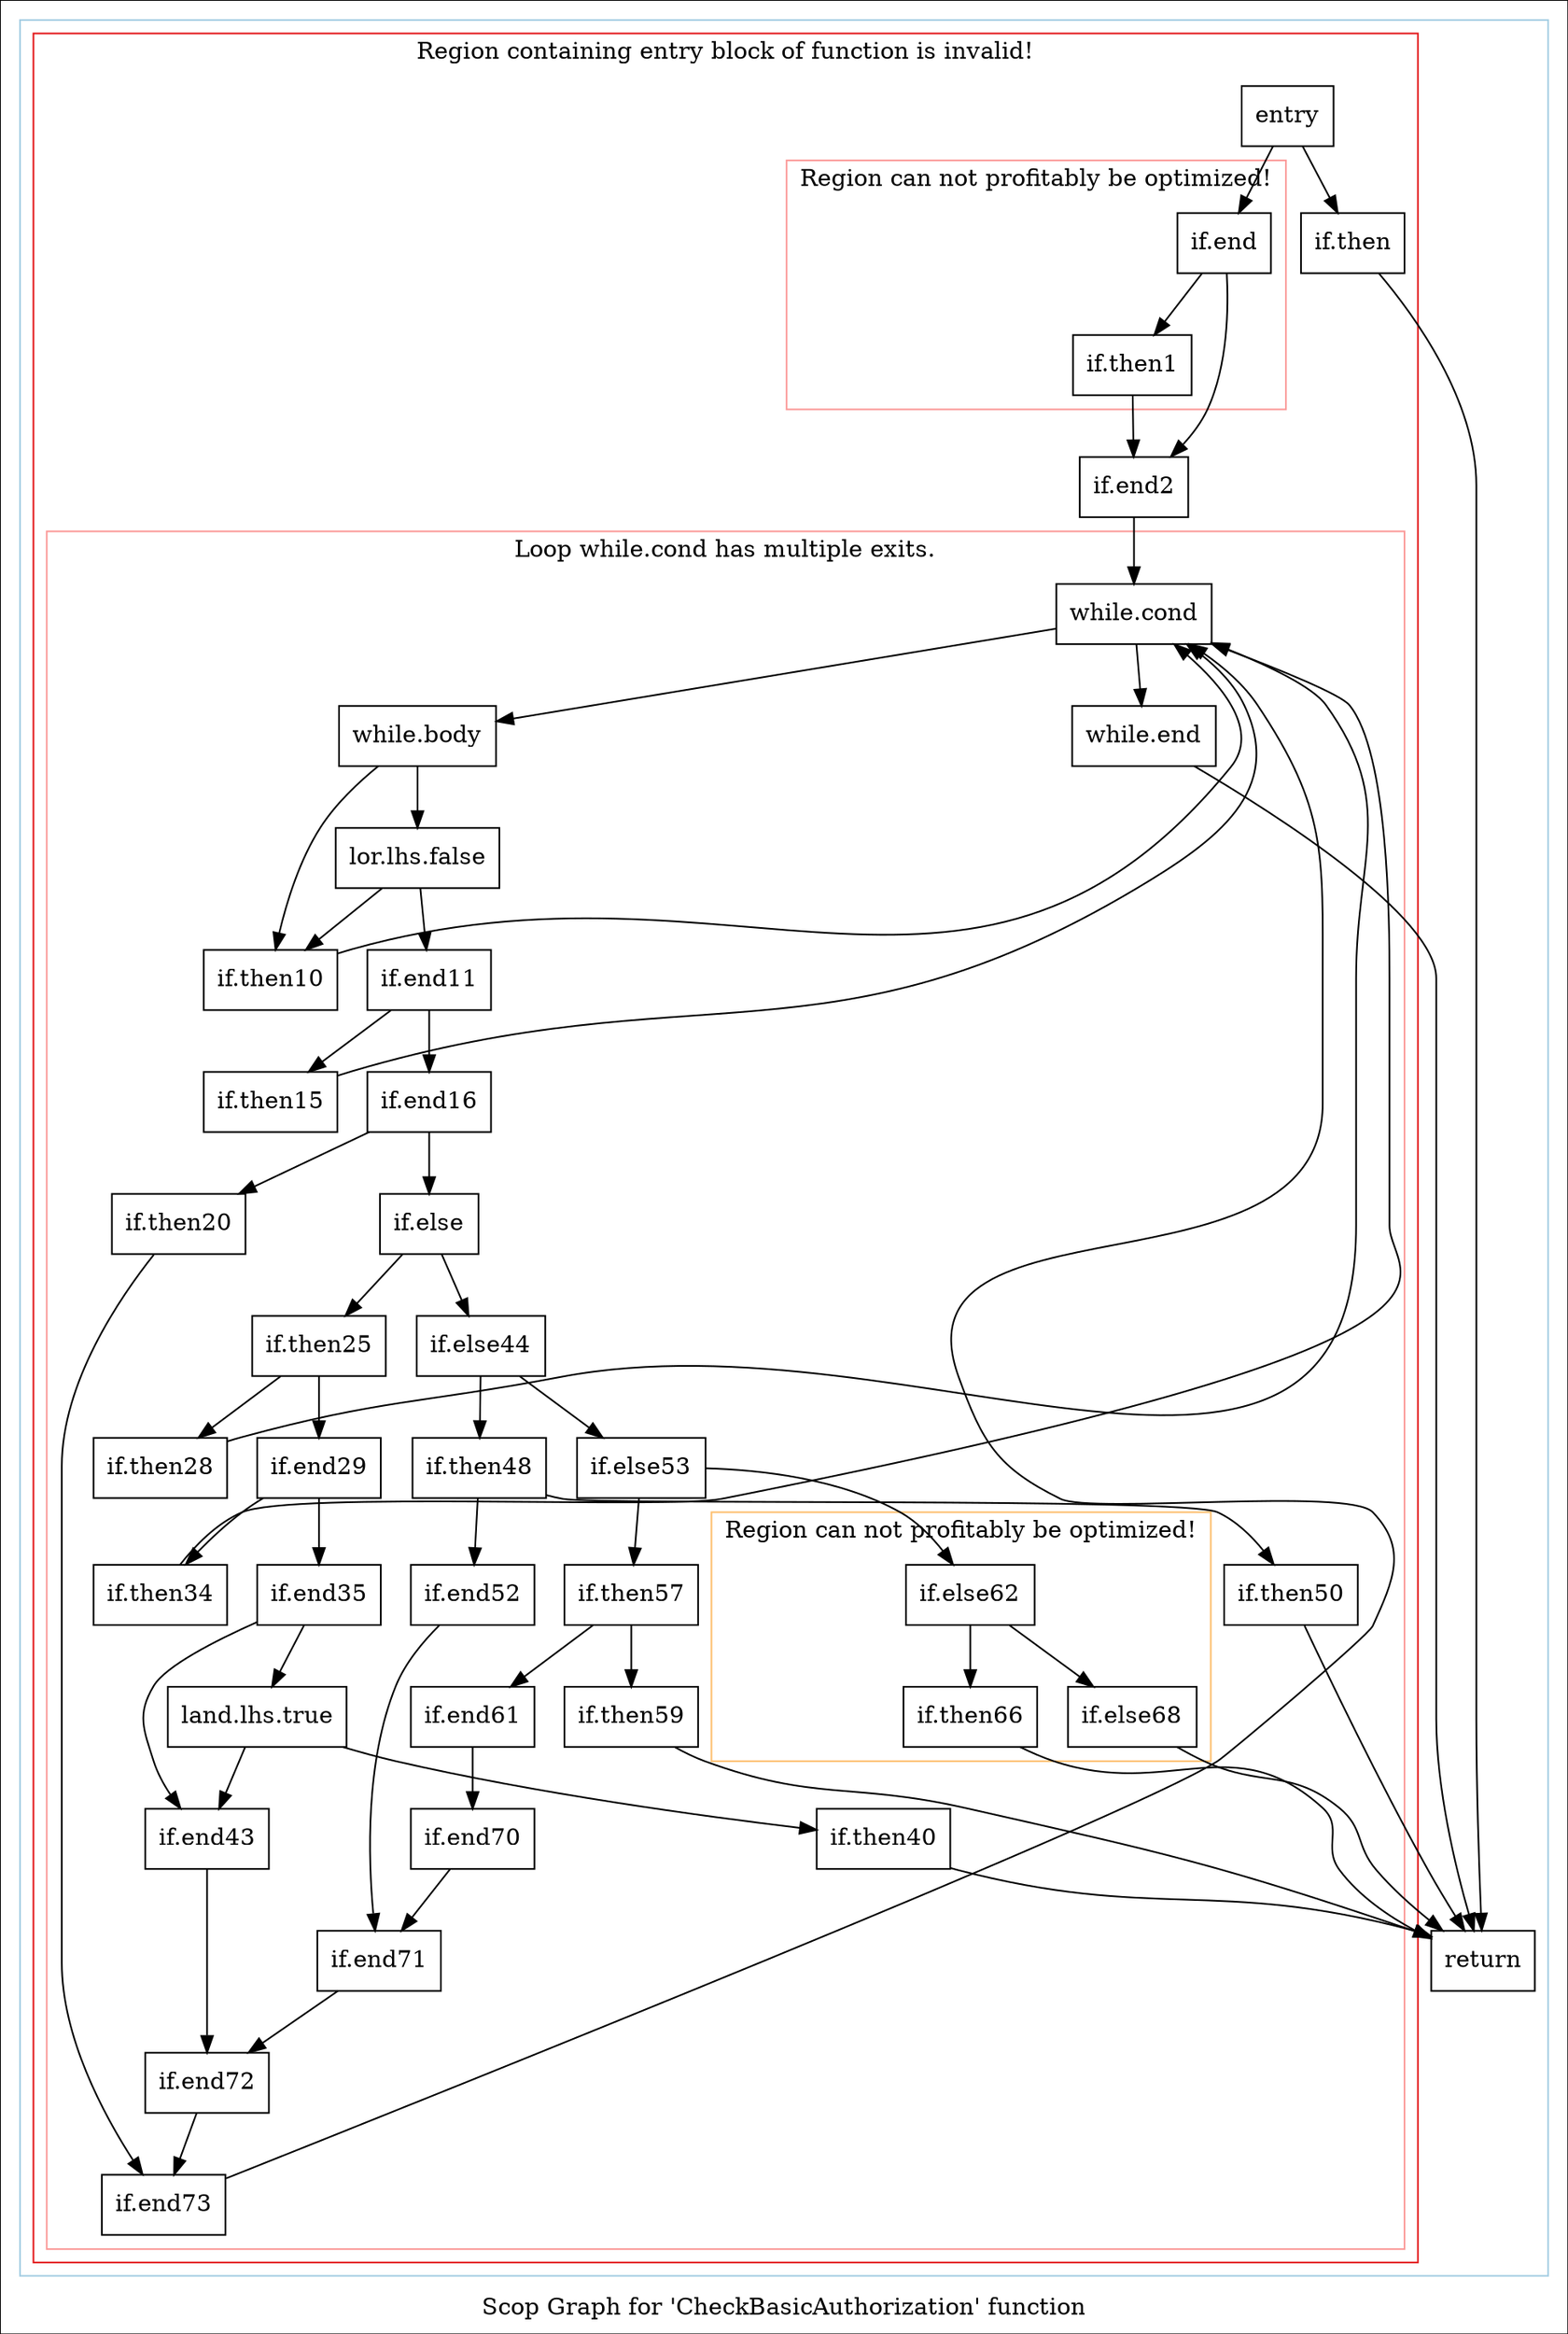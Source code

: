 digraph "Scop Graph for 'CheckBasicAuthorization' function" {
	label="Scop Graph for 'CheckBasicAuthorization' function";

	Node0x1a56290 [shape=record,label="{entry}"];
	Node0x1a56290 -> Node0x1a79660;
	Node0x1a56290 -> Node0x1a27be0;
	Node0x1a79660 [shape=record,label="{if.then}"];
	Node0x1a79660 -> Node0x1ab2110;
	Node0x1ab2110 [shape=record,label="{return}"];
	Node0x1a27be0 [shape=record,label="{if.end}"];
	Node0x1a27be0 -> Node0x1a11190;
	Node0x1a27be0 -> Node0x1a7a240;
	Node0x1a11190 [shape=record,label="{if.then1}"];
	Node0x1a11190 -> Node0x1a7a240;
	Node0x1a7a240 [shape=record,label="{if.end2}"];
	Node0x1a7a240 -> Node0x1a0e5c0;
	Node0x1a0e5c0 [shape=record,label="{while.cond}"];
	Node0x1a0e5c0 -> Node0x1a2c120;
	Node0x1a0e5c0 -> Node0x1a59360;
	Node0x1a2c120 [shape=record,label="{while.body}"];
	Node0x1a2c120 -> Node0x1a440a0;
	Node0x1a2c120 -> Node0x1a77c80;
	Node0x1a440a0 [shape=record,label="{if.then10}"];
	Node0x1a440a0 -> Node0x1a0e5c0[constraint=false];
	Node0x1a77c80 [shape=record,label="{lor.lhs.false}"];
	Node0x1a77c80 -> Node0x1a440a0;
	Node0x1a77c80 -> Node0x1a8a460;
	Node0x1a8a460 [shape=record,label="{if.end11}"];
	Node0x1a8a460 -> Node0x1a82a20;
	Node0x1a8a460 -> Node0x1a6ad30;
	Node0x1a82a20 [shape=record,label="{if.then15}"];
	Node0x1a82a20 -> Node0x1a0e5c0[constraint=false];
	Node0x1a6ad30 [shape=record,label="{if.end16}"];
	Node0x1a6ad30 -> Node0x1a10c40;
	Node0x1a6ad30 -> Node0x1a81c50;
	Node0x1a10c40 [shape=record,label="{if.then20}"];
	Node0x1a10c40 -> Node0x1a54000;
	Node0x1a54000 [shape=record,label="{if.end73}"];
	Node0x1a54000 -> Node0x1a0e5c0[constraint=false];
	Node0x1a81c50 [shape=record,label="{if.else}"];
	Node0x1a81c50 -> Node0x1a78150;
	Node0x1a81c50 -> Node0x1a912d0;
	Node0x1a78150 [shape=record,label="{if.then25}"];
	Node0x1a78150 -> Node0x1a0aa40;
	Node0x1a78150 -> Node0x1a7d9f0;
	Node0x1a0aa40 [shape=record,label="{if.then28}"];
	Node0x1a0aa40 -> Node0x1a0e5c0[constraint=false];
	Node0x1a7d9f0 [shape=record,label="{if.end29}"];
	Node0x1a7d9f0 -> Node0x1a9ffa0;
	Node0x1a7d9f0 -> Node0x1a92cf0;
	Node0x1a9ffa0 [shape=record,label="{if.then34}"];
	Node0x1a9ffa0 -> Node0x1a0e5c0[constraint=false];
	Node0x1a92cf0 [shape=record,label="{if.end35}"];
	Node0x1a92cf0 -> Node0x1a80800;
	Node0x1a92cf0 -> Node0x1a23480;
	Node0x1a80800 [shape=record,label="{land.lhs.true}"];
	Node0x1a80800 -> Node0x1a0c5d0;
	Node0x1a80800 -> Node0x1a23480;
	Node0x1a0c5d0 [shape=record,label="{if.then40}"];
	Node0x1a0c5d0 -> Node0x1ab2110;
	Node0x1a23480 [shape=record,label="{if.end43}"];
	Node0x1a23480 -> Node0x1a77910;
	Node0x1a77910 [shape=record,label="{if.end72}"];
	Node0x1a77910 -> Node0x1a54000;
	Node0x1a912d0 [shape=record,label="{if.else44}"];
	Node0x1a912d0 -> Node0x1a324f0;
	Node0x1a912d0 -> Node0x1a39ce0;
	Node0x1a324f0 [shape=record,label="{if.then48}"];
	Node0x1a324f0 -> Node0x1a0bc60;
	Node0x1a324f0 -> Node0x1a5c7f0;
	Node0x1a0bc60 [shape=record,label="{if.end52}"];
	Node0x1a0bc60 -> Node0x1a8b360;
	Node0x1a8b360 [shape=record,label="{if.end71}"];
	Node0x1a8b360 -> Node0x1a77910;
	Node0x1a5c7f0 [shape=record,label="{if.then50}"];
	Node0x1a5c7f0 -> Node0x1ab2110;
	Node0x1a39ce0 [shape=record,label="{if.else53}"];
	Node0x1a39ce0 -> Node0x1ac8160;
	Node0x1a39ce0 -> Node0x1a542b0;
	Node0x1ac8160 [shape=record,label="{if.then57}"];
	Node0x1ac8160 -> Node0x1a677d0;
	Node0x1ac8160 -> Node0x19f9910;
	Node0x1a677d0 [shape=record,label="{if.end61}"];
	Node0x1a677d0 -> Node0x1ac7dc0;
	Node0x1ac7dc0 [shape=record,label="{if.end70}"];
	Node0x1ac7dc0 -> Node0x1a8b360;
	Node0x19f9910 [shape=record,label="{if.then59}"];
	Node0x19f9910 -> Node0x1ab2110;
	Node0x1a542b0 [shape=record,label="{if.else62}"];
	Node0x1a542b0 -> Node0x1a35f10;
	Node0x1a542b0 -> Node0x19fb910;
	Node0x1a35f10 [shape=record,label="{if.then66}"];
	Node0x1a35f10 -> Node0x1ab2110;
	Node0x19fb910 [shape=record,label="{if.else68}"];
	Node0x19fb910 -> Node0x1ab2110;
	Node0x1a59360 [shape=record,label="{while.end}"];
	Node0x1a59360 -> Node0x1ab2110;
	colorscheme = "paired12"
        subgraph cluster_0x1ab53e0 {
          label = "";
          style = solid;
          color = 1
          subgraph cluster_0x1b18030 {
            label = "Region containing entry block of function is invalid!";
            style = solid;
            color = 6
            subgraph cluster_0x1b17fb0 {
              label = "Region can not profitably be optimized!";
              style = solid;
              color = 5
              Node0x1a27be0;
              Node0x1a11190;
            }
            subgraph cluster_0x1ab52e0 {
              label = "Loop while.cond has multiple exits.";
              style = solid;
              color = 5
              subgraph cluster_0x1ab4ed0 {
                label = "Region can not profitably be optimized!";
                style = solid;
                color = 7
                Node0x1a542b0;
                Node0x1a35f10;
                Node0x19fb910;
              }
              Node0x1a0e5c0;
              Node0x1a2c120;
              Node0x1a440a0;
              Node0x1a77c80;
              Node0x1a8a460;
              Node0x1a82a20;
              Node0x1a6ad30;
              Node0x1a10c40;
              Node0x1a54000;
              Node0x1a81c50;
              Node0x1a78150;
              Node0x1a0aa40;
              Node0x1a7d9f0;
              Node0x1a9ffa0;
              Node0x1a92cf0;
              Node0x1a80800;
              Node0x1a0c5d0;
              Node0x1a23480;
              Node0x1a77910;
              Node0x1a912d0;
              Node0x1a324f0;
              Node0x1a0bc60;
              Node0x1a8b360;
              Node0x1a5c7f0;
              Node0x1a39ce0;
              Node0x1ac8160;
              Node0x1a677d0;
              Node0x1ac7dc0;
              Node0x19f9910;
              Node0x1a59360;
            }
            Node0x1a56290;
            Node0x1a79660;
            Node0x1a7a240;
          }
          Node0x1ab2110;
        }
}
